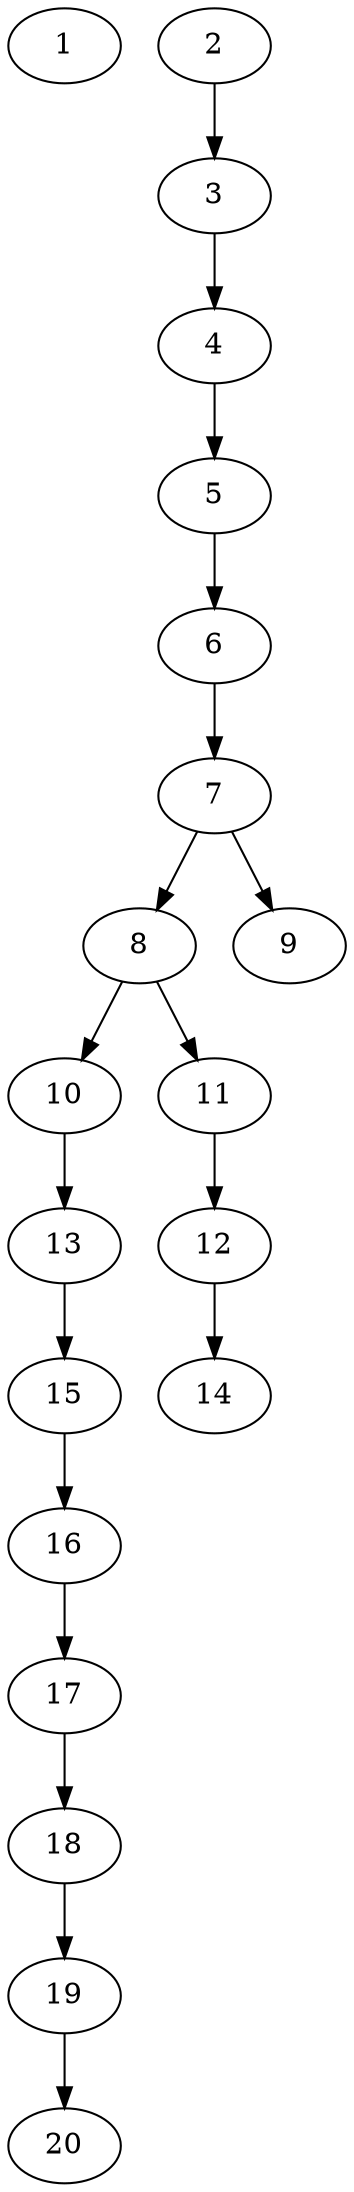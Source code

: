 // DAG automatically generated by daggen at Thu Oct  3 13:58:43 2019
// ./daggen --dot -n 20 --ccr 0.3 --fat 0.3 --regular 0.5 --density 0.5 --mindata 5242880 --maxdata 52428800 
digraph G {
  1 [size="135939413", alpha="0.05", expect_size="40781824"] 
  2 [size="144855040", alpha="0.17", expect_size="43456512"] 
  2 -> 3 [size ="43456512"]
  3 [size="25132373", alpha="0.12", expect_size="7539712"] 
  3 -> 4 [size ="7539712"]
  4 [size="59023360", alpha="0.10", expect_size="17707008"] 
  4 -> 5 [size ="17707008"]
  5 [size="148640427", alpha="0.04", expect_size="44592128"] 
  5 -> 6 [size ="44592128"]
  6 [size="165048320", alpha="0.06", expect_size="49514496"] 
  6 -> 7 [size ="49514496"]
  7 [size="50694827", alpha="0.15", expect_size="15208448"] 
  7 -> 8 [size ="15208448"]
  7 -> 9 [size ="15208448"]
  8 [size="102816427", alpha="0.09", expect_size="30844928"] 
  8 -> 10 [size ="30844928"]
  8 -> 11 [size ="30844928"]
  9 [size="55845547", alpha="0.12", expect_size="16753664"] 
  10 [size="117172907", alpha="0.15", expect_size="35151872"] 
  10 -> 13 [size ="35151872"]
  11 [size="98553173", alpha="0.16", expect_size="29565952"] 
  11 -> 12 [size ="29565952"]
  12 [size="135082667", alpha="0.04", expect_size="40524800"] 
  12 -> 14 [size ="40524800"]
  13 [size="110264320", alpha="0.05", expect_size="33079296"] 
  13 -> 15 [size ="33079296"]
  14 [size="51213653", alpha="0.06", expect_size="15364096"] 
  15 [size="131252907", alpha="0.02", expect_size="39375872"] 
  15 -> 16 [size ="39375872"]
  16 [size="162344960", alpha="0.07", expect_size="48703488"] 
  16 -> 17 [size ="48703488"]
  17 [size="48650240", alpha="0.17", expect_size="14595072"] 
  17 -> 18 [size ="14595072"]
  18 [size="164365653", alpha="0.01", expect_size="49309696"] 
  18 -> 19 [size ="49309696"]
  19 [size="76410880", alpha="0.05", expect_size="22923264"] 
  19 -> 20 [size ="22923264"]
  20 [size="170840747", alpha="0.15", expect_size="51252224"] 
}

